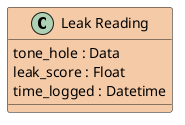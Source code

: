 @startuml
class "Leak Reading" #F5CBA7 {
  tone_hole : Data
  leak_score : Float
  time_logged : Datetime
}
@enduml